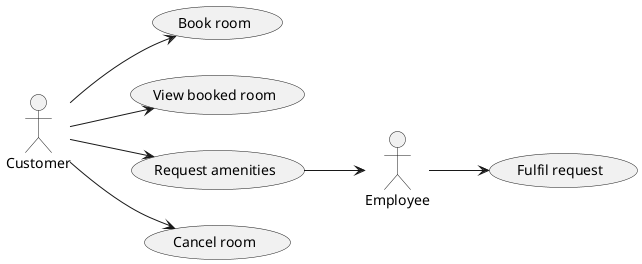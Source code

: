 @startuml CustomerUC
left to right direction

'Actor
:Customer: as customer
:Employee: as employee

'Use cases
(Book room) as UC1
(View booked room) as UC2
(Request amenities) as UC3
(Cancel room) as UC4
(Fulfil request) as UC5

'Associations
customer --> UC1
customer --> UC2
customer --> UC3
customer --> UC4
UC3 --> employee
employee --> UC5




@enduml